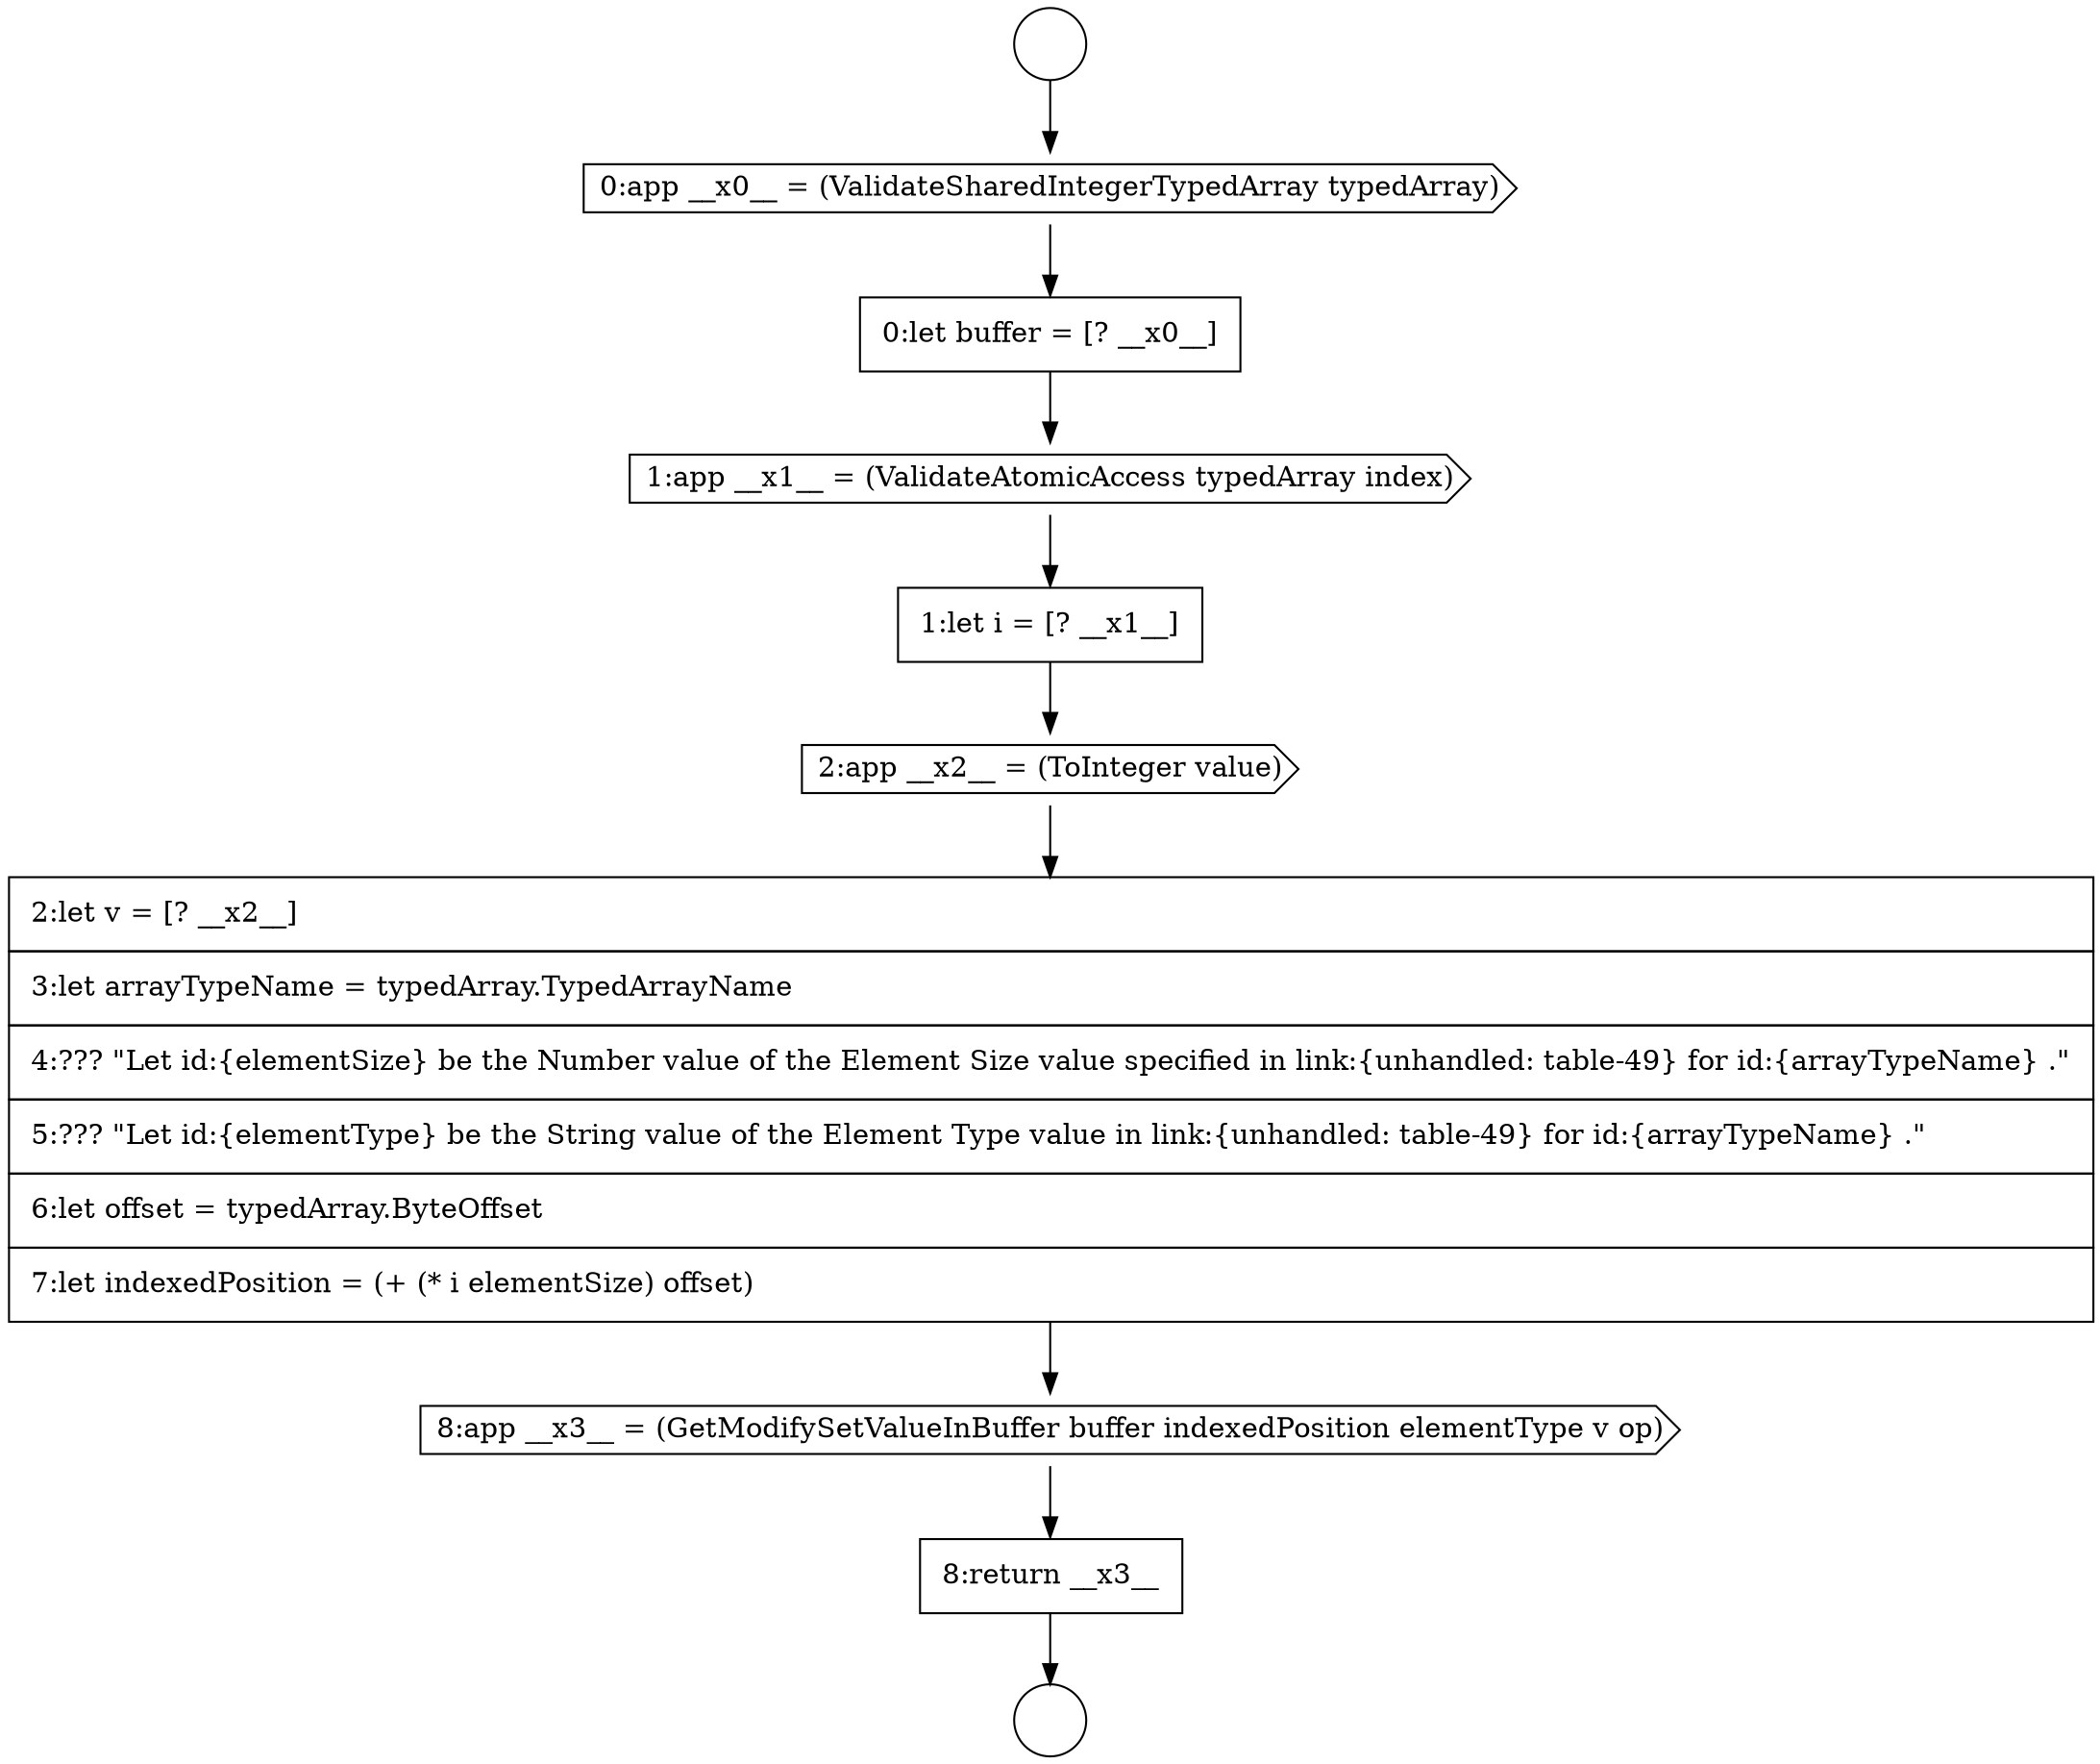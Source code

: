digraph {
  node16730 [shape=none, margin=0, label=<<font color="black">
    <table border="0" cellborder="1" cellspacing="0" cellpadding="10">
      <tr><td align="left">2:let v = [? __x2__]</td></tr>
      <tr><td align="left">3:let arrayTypeName = typedArray.TypedArrayName</td></tr>
      <tr><td align="left">4:??? &quot;Let id:{elementSize} be the Number value of the Element Size value specified in link:{unhandled: table-49} for id:{arrayTypeName} .&quot;</td></tr>
      <tr><td align="left">5:??? &quot;Let id:{elementType} be the String value of the Element Type value in link:{unhandled: table-49} for id:{arrayTypeName} .&quot;</td></tr>
      <tr><td align="left">6:let offset = typedArray.ByteOffset</td></tr>
      <tr><td align="left">7:let indexedPosition = (+ (* i elementSize) offset)</td></tr>
    </table>
  </font>> color="black" fillcolor="white" style=filled]
  node16725 [shape=cds, label=<<font color="black">0:app __x0__ = (ValidateSharedIntegerTypedArray typedArray)</font>> color="black" fillcolor="white" style=filled]
  node16729 [shape=cds, label=<<font color="black">2:app __x2__ = (ToInteger value)</font>> color="black" fillcolor="white" style=filled]
  node16726 [shape=none, margin=0, label=<<font color="black">
    <table border="0" cellborder="1" cellspacing="0" cellpadding="10">
      <tr><td align="left">0:let buffer = [? __x0__]</td></tr>
    </table>
  </font>> color="black" fillcolor="white" style=filled]
  node16723 [shape=circle label=" " color="black" fillcolor="white" style=filled]
  node16732 [shape=none, margin=0, label=<<font color="black">
    <table border="0" cellborder="1" cellspacing="0" cellpadding="10">
      <tr><td align="left">8:return __x3__</td></tr>
    </table>
  </font>> color="black" fillcolor="white" style=filled]
  node16731 [shape=cds, label=<<font color="black">8:app __x3__ = (GetModifySetValueInBuffer buffer indexedPosition elementType v op)</font>> color="black" fillcolor="white" style=filled]
  node16727 [shape=cds, label=<<font color="black">1:app __x1__ = (ValidateAtomicAccess typedArray index)</font>> color="black" fillcolor="white" style=filled]
  node16728 [shape=none, margin=0, label=<<font color="black">
    <table border="0" cellborder="1" cellspacing="0" cellpadding="10">
      <tr><td align="left">1:let i = [? __x1__]</td></tr>
    </table>
  </font>> color="black" fillcolor="white" style=filled]
  node16724 [shape=circle label=" " color="black" fillcolor="white" style=filled]
  node16725 -> node16726 [ color="black"]
  node16726 -> node16727 [ color="black"]
  node16731 -> node16732 [ color="black"]
  node16732 -> node16724 [ color="black"]
  node16727 -> node16728 [ color="black"]
  node16730 -> node16731 [ color="black"]
  node16728 -> node16729 [ color="black"]
  node16729 -> node16730 [ color="black"]
  node16723 -> node16725 [ color="black"]
}
